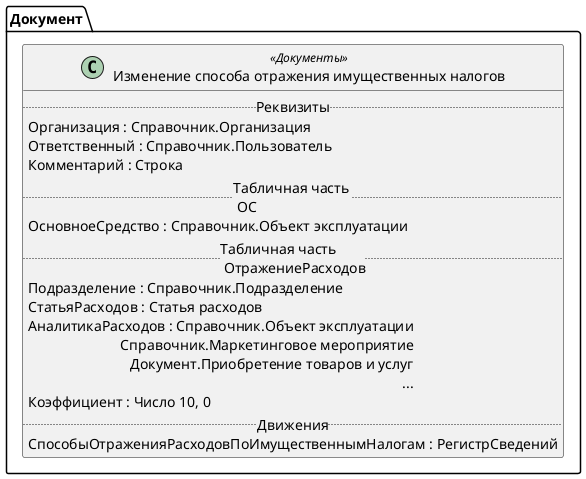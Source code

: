 ﻿@startuml ИзменениеСпособаОтраженияИмущественныхНалогов
'!include templates.wsd
'..\include templates.wsd
class Документ.ИзменениеСпособаОтраженияИмущественныхНалогов as "Изменение способа отражения имущественных налогов" <<Документы>>
{
..Реквизиты..
Организация : Справочник.Организация
Ответственный : Справочник.Пользователь
Комментарий : Строка
..Табличная часть \n ОС..
ОсновноеСредство : Справочник.Объект эксплуатации
..Табличная часть \n ОтражениеРасходов..
Подразделение : Справочник.Подразделение
СтатьяРасходов : Статья расходов
АналитикаРасходов : Справочник.Объект эксплуатации\rСправочник.Маркетинговое мероприятие\rДокумент.Приобретение товаров и услуг\r...
Коэффициент : Число 10, 0
..Движения..
СпособыОтраженияРасходовПоИмущественнымНалогам : РегистрСведений
}
@enduml
